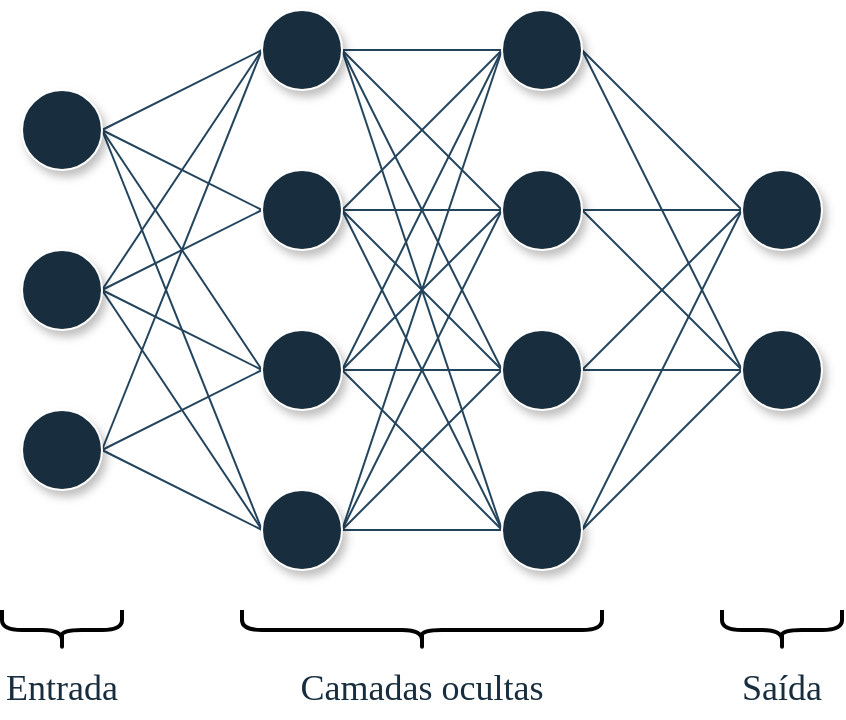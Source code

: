 <mxfile version="21.5.2" type="github">
  <diagram name="Página-1" id="GR-6QyHqNc_aG5ELljNl">
    <mxGraphModel dx="838" dy="455" grid="1" gridSize="10" guides="1" tooltips="1" connect="1" arrows="1" fold="1" page="1" pageScale="1" pageWidth="827" pageHeight="1169" math="0" shadow="0">
      <root>
        <mxCell id="0" />
        <mxCell id="1" parent="0" />
        <mxCell id="Skt8BN5GvcfKbnmdDmI5-18" style="rounded=0;orthogonalLoop=1;jettySize=auto;html=1;exitX=1;exitY=0.5;exitDx=0;exitDy=0;entryX=0;entryY=0.5;entryDx=0;entryDy=0;strokeColor=#23445D;endArrow=none;endFill=0;" parent="1" source="Skt8BN5GvcfKbnmdDmI5-1" target="Skt8BN5GvcfKbnmdDmI5-8" edge="1">
          <mxGeometry relative="1" as="geometry" />
        </mxCell>
        <mxCell id="Skt8BN5GvcfKbnmdDmI5-20" style="edgeStyle=none;rounded=0;orthogonalLoop=1;jettySize=auto;html=1;exitX=1;exitY=0.5;exitDx=0;exitDy=0;entryX=0;entryY=0.5;entryDx=0;entryDy=0;strokeColor=#23445D;endArrow=none;endFill=0;" parent="1" source="Skt8BN5GvcfKbnmdDmI5-1" target="Skt8BN5GvcfKbnmdDmI5-6" edge="1">
          <mxGeometry relative="1" as="geometry" />
        </mxCell>
        <mxCell id="Skt8BN5GvcfKbnmdDmI5-21" style="edgeStyle=none;rounded=0;orthogonalLoop=1;jettySize=auto;html=1;exitX=1;exitY=0.5;exitDx=0;exitDy=0;entryX=0;entryY=0.5;entryDx=0;entryDy=0;strokeColor=#23445D;endArrow=none;endFill=0;" parent="1" source="Skt8BN5GvcfKbnmdDmI5-1" target="Skt8BN5GvcfKbnmdDmI5-5" edge="1">
          <mxGeometry relative="1" as="geometry" />
        </mxCell>
        <mxCell id="Skt8BN5GvcfKbnmdDmI5-22" style="edgeStyle=none;rounded=0;orthogonalLoop=1;jettySize=auto;html=1;exitX=1;exitY=0.5;exitDx=0;exitDy=0;entryX=0;entryY=0.5;entryDx=0;entryDy=0;strokeColor=#23445D;endArrow=none;endFill=0;" parent="1" source="Skt8BN5GvcfKbnmdDmI5-1" target="Skt8BN5GvcfKbnmdDmI5-4" edge="1">
          <mxGeometry relative="1" as="geometry" />
        </mxCell>
        <mxCell id="Skt8BN5GvcfKbnmdDmI5-1" value="" style="ellipse;whiteSpace=wrap;html=1;aspect=fixed;labelBackgroundColor=none;fillColor=#182E3E;strokeColor=#FFFFFF;fontColor=#FFFFFF;shadow=1;" parent="1" vertex="1">
          <mxGeometry x="160" y="160" width="40" height="40" as="geometry" />
        </mxCell>
        <mxCell id="Skt8BN5GvcfKbnmdDmI5-23" style="edgeStyle=none;rounded=0;orthogonalLoop=1;jettySize=auto;html=1;exitX=1;exitY=0.5;exitDx=0;exitDy=0;strokeColor=#23445D;endArrow=none;endFill=0;" parent="1" source="Skt8BN5GvcfKbnmdDmI5-2" edge="1">
          <mxGeometry relative="1" as="geometry">
            <mxPoint x="280" y="140" as="targetPoint" />
          </mxGeometry>
        </mxCell>
        <mxCell id="Skt8BN5GvcfKbnmdDmI5-24" style="edgeStyle=none;rounded=0;orthogonalLoop=1;jettySize=auto;html=1;exitX=1;exitY=0.5;exitDx=0;exitDy=0;entryX=0;entryY=0.5;entryDx=0;entryDy=0;strokeColor=#23445D;endArrow=none;endFill=0;" parent="1" source="Skt8BN5GvcfKbnmdDmI5-2" target="Skt8BN5GvcfKbnmdDmI5-6" edge="1">
          <mxGeometry relative="1" as="geometry" />
        </mxCell>
        <mxCell id="Skt8BN5GvcfKbnmdDmI5-25" style="edgeStyle=none;rounded=0;orthogonalLoop=1;jettySize=auto;html=1;exitX=1;exitY=0.5;exitDx=0;exitDy=0;entryX=0;entryY=0.5;entryDx=0;entryDy=0;strokeColor=#23445D;endArrow=none;endFill=0;" parent="1" source="Skt8BN5GvcfKbnmdDmI5-2" target="Skt8BN5GvcfKbnmdDmI5-5" edge="1">
          <mxGeometry relative="1" as="geometry" />
        </mxCell>
        <mxCell id="Skt8BN5GvcfKbnmdDmI5-26" style="edgeStyle=none;rounded=0;orthogonalLoop=1;jettySize=auto;html=1;exitX=1;exitY=0.5;exitDx=0;exitDy=0;entryX=0;entryY=0.5;entryDx=0;entryDy=0;strokeColor=#23445D;endArrow=none;endFill=0;" parent="1" source="Skt8BN5GvcfKbnmdDmI5-2" target="Skt8BN5GvcfKbnmdDmI5-4" edge="1">
          <mxGeometry relative="1" as="geometry" />
        </mxCell>
        <mxCell id="Skt8BN5GvcfKbnmdDmI5-2" value="" style="ellipse;whiteSpace=wrap;html=1;aspect=fixed;labelBackgroundColor=none;fillColor=#182E3E;strokeColor=#FFFFFF;fontColor=#FFFFFF;shadow=1;" parent="1" vertex="1">
          <mxGeometry x="160" y="240" width="40" height="40" as="geometry" />
        </mxCell>
        <mxCell id="Skt8BN5GvcfKbnmdDmI5-27" style="edgeStyle=none;rounded=0;orthogonalLoop=1;jettySize=auto;html=1;exitX=1;exitY=0.5;exitDx=0;exitDy=0;entryX=0;entryY=0.5;entryDx=0;entryDy=0;strokeColor=#23445D;endArrow=none;endFill=0;" parent="1" source="Skt8BN5GvcfKbnmdDmI5-3" target="Skt8BN5GvcfKbnmdDmI5-8" edge="1">
          <mxGeometry relative="1" as="geometry" />
        </mxCell>
        <mxCell id="Skt8BN5GvcfKbnmdDmI5-28" style="edgeStyle=none;rounded=0;orthogonalLoop=1;jettySize=auto;html=1;exitX=1;exitY=0.5;exitDx=0;exitDy=0;entryX=0;entryY=0.5;entryDx=0;entryDy=0;strokeColor=#23445D;endArrow=none;endFill=0;" parent="1" source="Skt8BN5GvcfKbnmdDmI5-3" target="Skt8BN5GvcfKbnmdDmI5-5" edge="1">
          <mxGeometry relative="1" as="geometry" />
        </mxCell>
        <mxCell id="Skt8BN5GvcfKbnmdDmI5-29" style="edgeStyle=none;rounded=0;orthogonalLoop=1;jettySize=auto;html=1;exitX=1;exitY=0.5;exitDx=0;exitDy=0;entryX=0;entryY=0.5;entryDx=0;entryDy=0;strokeColor=#23445D;endArrow=none;endFill=0;" parent="1" source="Skt8BN5GvcfKbnmdDmI5-3" target="Skt8BN5GvcfKbnmdDmI5-4" edge="1">
          <mxGeometry relative="1" as="geometry" />
        </mxCell>
        <mxCell id="Skt8BN5GvcfKbnmdDmI5-3" value="" style="ellipse;whiteSpace=wrap;html=1;aspect=fixed;labelBackgroundColor=none;fillColor=#182E3E;strokeColor=#FFFFFF;fontColor=#FFFFFF;shadow=1;" parent="1" vertex="1">
          <mxGeometry x="160" y="320" width="40" height="40" as="geometry" />
        </mxCell>
        <mxCell id="Skt8BN5GvcfKbnmdDmI5-34" style="edgeStyle=none;rounded=0;orthogonalLoop=1;jettySize=auto;html=1;exitX=1;exitY=0.5;exitDx=0;exitDy=0;strokeColor=#23445D;endArrow=none;endFill=0;" parent="1" source="Skt8BN5GvcfKbnmdDmI5-4" edge="1">
          <mxGeometry relative="1" as="geometry">
            <mxPoint x="400" y="140" as="targetPoint" />
          </mxGeometry>
        </mxCell>
        <mxCell id="Skt8BN5GvcfKbnmdDmI5-38" style="edgeStyle=none;rounded=0;orthogonalLoop=1;jettySize=auto;html=1;exitX=1;exitY=0.5;exitDx=0;exitDy=0;strokeColor=#23445D;endArrow=none;endFill=0;" parent="1" source="Skt8BN5GvcfKbnmdDmI5-4" edge="1">
          <mxGeometry relative="1" as="geometry">
            <mxPoint x="400" y="220" as="targetPoint" />
          </mxGeometry>
        </mxCell>
        <mxCell id="Skt8BN5GvcfKbnmdDmI5-42" style="edgeStyle=none;rounded=0;orthogonalLoop=1;jettySize=auto;html=1;exitX=1;exitY=0.5;exitDx=0;exitDy=0;strokeColor=#23445D;endArrow=none;endFill=0;" parent="1" source="Skt8BN5GvcfKbnmdDmI5-4" edge="1">
          <mxGeometry relative="1" as="geometry">
            <mxPoint x="400" y="300" as="targetPoint" />
          </mxGeometry>
        </mxCell>
        <mxCell id="Skt8BN5GvcfKbnmdDmI5-46" style="edgeStyle=none;rounded=0;orthogonalLoop=1;jettySize=auto;html=1;exitX=1;exitY=0.5;exitDx=0;exitDy=0;strokeColor=#23445D;endArrow=none;endFill=0;" parent="1" source="Skt8BN5GvcfKbnmdDmI5-4" edge="1">
          <mxGeometry relative="1" as="geometry">
            <mxPoint x="400" y="380" as="targetPoint" />
          </mxGeometry>
        </mxCell>
        <mxCell id="Skt8BN5GvcfKbnmdDmI5-4" value="" style="ellipse;whiteSpace=wrap;html=1;aspect=fixed;labelBackgroundColor=none;fillColor=#182E3E;strokeColor=#FFFFFF;fontColor=#FFFFFF;shadow=1;" parent="1" vertex="1">
          <mxGeometry x="280" y="360" width="40" height="40" as="geometry" />
        </mxCell>
        <mxCell id="Skt8BN5GvcfKbnmdDmI5-33" style="edgeStyle=none;rounded=0;orthogonalLoop=1;jettySize=auto;html=1;exitX=1;exitY=0.5;exitDx=0;exitDy=0;strokeColor=#23445D;entryX=0;entryY=0.5;entryDx=0;entryDy=0;endArrow=none;endFill=0;" parent="1" source="Skt8BN5GvcfKbnmdDmI5-5" target="Skt8BN5GvcfKbnmdDmI5-13" edge="1">
          <mxGeometry relative="1" as="geometry">
            <mxPoint x="400" y="150" as="targetPoint" />
          </mxGeometry>
        </mxCell>
        <mxCell id="Skt8BN5GvcfKbnmdDmI5-37" style="edgeStyle=none;rounded=0;orthogonalLoop=1;jettySize=auto;html=1;exitX=1;exitY=0.5;exitDx=0;exitDy=0;strokeColor=#23445D;endArrow=none;endFill=0;" parent="1" source="Skt8BN5GvcfKbnmdDmI5-5" edge="1">
          <mxGeometry relative="1" as="geometry">
            <mxPoint x="400" y="220" as="targetPoint" />
          </mxGeometry>
        </mxCell>
        <mxCell id="Skt8BN5GvcfKbnmdDmI5-41" style="edgeStyle=none;rounded=0;orthogonalLoop=1;jettySize=auto;html=1;exitX=1;exitY=0.5;exitDx=0;exitDy=0;strokeColor=#23445D;endArrow=none;endFill=0;" parent="1" source="Skt8BN5GvcfKbnmdDmI5-5" edge="1">
          <mxGeometry relative="1" as="geometry">
            <mxPoint x="400" y="300" as="targetPoint" />
          </mxGeometry>
        </mxCell>
        <mxCell id="Skt8BN5GvcfKbnmdDmI5-45" style="edgeStyle=none;rounded=0;orthogonalLoop=1;jettySize=auto;html=1;exitX=1;exitY=0.5;exitDx=0;exitDy=0;strokeColor=#23445D;endArrow=none;endFill=0;" parent="1" source="Skt8BN5GvcfKbnmdDmI5-5" edge="1">
          <mxGeometry relative="1" as="geometry">
            <mxPoint x="400" y="380" as="targetPoint" />
          </mxGeometry>
        </mxCell>
        <mxCell id="Skt8BN5GvcfKbnmdDmI5-5" value="" style="ellipse;whiteSpace=wrap;html=1;aspect=fixed;labelBackgroundColor=none;fillColor=#182E3E;strokeColor=#FFFFFF;fontColor=#FFFFFF;shadow=1;" parent="1" vertex="1">
          <mxGeometry x="280" y="280" width="40" height="40" as="geometry" />
        </mxCell>
        <mxCell id="Skt8BN5GvcfKbnmdDmI5-32" style="edgeStyle=none;rounded=0;orthogonalLoop=1;jettySize=auto;html=1;exitX=1;exitY=0.5;exitDx=0;exitDy=0;entryX=0;entryY=0.5;entryDx=0;entryDy=0;strokeColor=#23445D;endArrow=none;endFill=0;" parent="1" source="Skt8BN5GvcfKbnmdDmI5-6" target="Skt8BN5GvcfKbnmdDmI5-13" edge="1">
          <mxGeometry relative="1" as="geometry" />
        </mxCell>
        <mxCell id="Skt8BN5GvcfKbnmdDmI5-36" style="edgeStyle=none;rounded=0;orthogonalLoop=1;jettySize=auto;html=1;exitX=1;exitY=0.5;exitDx=0;exitDy=0;entryX=0;entryY=0.5;entryDx=0;entryDy=0;strokeColor=#23445D;endArrow=none;endFill=0;" parent="1" source="Skt8BN5GvcfKbnmdDmI5-6" target="Skt8BN5GvcfKbnmdDmI5-12" edge="1">
          <mxGeometry relative="1" as="geometry" />
        </mxCell>
        <mxCell id="Skt8BN5GvcfKbnmdDmI5-40" style="edgeStyle=none;rounded=0;orthogonalLoop=1;jettySize=auto;html=1;exitX=1;exitY=0.5;exitDx=0;exitDy=0;strokeColor=#23445D;endArrow=none;endFill=0;" parent="1" source="Skt8BN5GvcfKbnmdDmI5-6" edge="1">
          <mxGeometry relative="1" as="geometry">
            <mxPoint x="400" y="300" as="targetPoint" />
          </mxGeometry>
        </mxCell>
        <mxCell id="Skt8BN5GvcfKbnmdDmI5-44" style="edgeStyle=none;rounded=0;orthogonalLoop=1;jettySize=auto;html=1;exitX=1;exitY=0.5;exitDx=0;exitDy=0;strokeColor=#23445D;endArrow=none;endFill=0;" parent="1" source="Skt8BN5GvcfKbnmdDmI5-6" edge="1">
          <mxGeometry relative="1" as="geometry">
            <mxPoint x="400" y="380" as="targetPoint" />
          </mxGeometry>
        </mxCell>
        <mxCell id="Skt8BN5GvcfKbnmdDmI5-6" value="" style="ellipse;whiteSpace=wrap;html=1;aspect=fixed;labelBackgroundColor=none;fillColor=#182E3E;strokeColor=#FFFFFF;fontColor=#FFFFFF;shadow=1;" parent="1" vertex="1">
          <mxGeometry x="280" y="200" width="40" height="40" as="geometry" />
        </mxCell>
        <mxCell id="Skt8BN5GvcfKbnmdDmI5-30" style="edgeStyle=none;rounded=0;orthogonalLoop=1;jettySize=auto;html=1;exitX=1;exitY=0.5;exitDx=0;exitDy=0;entryX=0;entryY=0.5;entryDx=0;entryDy=0;strokeColor=#23445D;endArrow=none;endFill=0;" parent="1" source="Skt8BN5GvcfKbnmdDmI5-8" target="Skt8BN5GvcfKbnmdDmI5-13" edge="1">
          <mxGeometry relative="1" as="geometry" />
        </mxCell>
        <mxCell id="Skt8BN5GvcfKbnmdDmI5-31" style="edgeStyle=none;rounded=0;orthogonalLoop=1;jettySize=auto;html=1;exitX=1;exitY=0.5;exitDx=0;exitDy=0;entryX=0;entryY=0.5;entryDx=0;entryDy=0;strokeColor=#23445D;endArrow=none;endFill=0;" parent="1" source="Skt8BN5GvcfKbnmdDmI5-8" target="Skt8BN5GvcfKbnmdDmI5-12" edge="1">
          <mxGeometry relative="1" as="geometry" />
        </mxCell>
        <mxCell id="Skt8BN5GvcfKbnmdDmI5-39" style="edgeStyle=none;rounded=0;orthogonalLoop=1;jettySize=auto;html=1;exitX=1;exitY=0.5;exitDx=0;exitDy=0;entryX=0;entryY=0.5;entryDx=0;entryDy=0;strokeColor=#23445D;endArrow=none;endFill=0;" parent="1" source="Skt8BN5GvcfKbnmdDmI5-8" target="Skt8BN5GvcfKbnmdDmI5-11" edge="1">
          <mxGeometry relative="1" as="geometry" />
        </mxCell>
        <mxCell id="Skt8BN5GvcfKbnmdDmI5-43" style="edgeStyle=none;rounded=0;orthogonalLoop=1;jettySize=auto;html=1;exitX=1;exitY=0.5;exitDx=0;exitDy=0;entryX=0;entryY=0.5;entryDx=0;entryDy=0;strokeColor=#23445D;endArrow=none;endFill=0;" parent="1" source="Skt8BN5GvcfKbnmdDmI5-8" target="Skt8BN5GvcfKbnmdDmI5-10" edge="1">
          <mxGeometry relative="1" as="geometry" />
        </mxCell>
        <mxCell id="Skt8BN5GvcfKbnmdDmI5-8" value="" style="ellipse;whiteSpace=wrap;html=1;aspect=fixed;labelBackgroundColor=none;fillColor=#182E3E;strokeColor=#FFFFFF;fontColor=#FFFFFF;shadow=1;" parent="1" vertex="1">
          <mxGeometry x="280" y="120" width="40" height="40" as="geometry" />
        </mxCell>
        <mxCell id="Skt8BN5GvcfKbnmdDmI5-50" style="edgeStyle=none;rounded=0;orthogonalLoop=1;jettySize=auto;html=1;exitX=1;exitY=0.5;exitDx=0;exitDy=0;strokeColor=#23445D;endArrow=none;endFill=0;" parent="1" source="Skt8BN5GvcfKbnmdDmI5-10" edge="1">
          <mxGeometry relative="1" as="geometry">
            <mxPoint x="520" y="220" as="targetPoint" />
          </mxGeometry>
        </mxCell>
        <mxCell id="Skt8BN5GvcfKbnmdDmI5-54" style="edgeStyle=none;rounded=0;orthogonalLoop=1;jettySize=auto;html=1;exitX=1;exitY=0.5;exitDx=0;exitDy=0;strokeColor=#23445D;endArrow=none;endFill=0;" parent="1" source="Skt8BN5GvcfKbnmdDmI5-10" edge="1">
          <mxGeometry relative="1" as="geometry">
            <mxPoint x="520" y="300" as="targetPoint" />
          </mxGeometry>
        </mxCell>
        <mxCell id="Skt8BN5GvcfKbnmdDmI5-10" value="" style="ellipse;whiteSpace=wrap;html=1;aspect=fixed;labelBackgroundColor=none;fillColor=#182E3E;strokeColor=#FFFFFF;fontColor=#FFFFFF;shadow=1;" parent="1" vertex="1">
          <mxGeometry x="400" y="360" width="40" height="40" as="geometry" />
        </mxCell>
        <mxCell id="Skt8BN5GvcfKbnmdDmI5-49" style="edgeStyle=none;rounded=0;orthogonalLoop=1;jettySize=auto;html=1;exitX=1;exitY=0.5;exitDx=0;exitDy=0;entryX=0;entryY=0.5;entryDx=0;entryDy=0;strokeColor=#23445D;endArrow=none;endFill=0;" parent="1" source="Skt8BN5GvcfKbnmdDmI5-11" target="Skt8BN5GvcfKbnmdDmI5-14" edge="1">
          <mxGeometry relative="1" as="geometry" />
        </mxCell>
        <mxCell id="Skt8BN5GvcfKbnmdDmI5-53" style="edgeStyle=none;rounded=0;orthogonalLoop=1;jettySize=auto;html=1;exitX=1;exitY=0.5;exitDx=0;exitDy=0;strokeColor=#23445D;endArrow=none;endFill=0;" parent="1" source="Skt8BN5GvcfKbnmdDmI5-11" edge="1">
          <mxGeometry relative="1" as="geometry">
            <mxPoint x="520" y="300" as="targetPoint" />
          </mxGeometry>
        </mxCell>
        <mxCell id="Skt8BN5GvcfKbnmdDmI5-11" value="" style="ellipse;whiteSpace=wrap;html=1;aspect=fixed;labelBackgroundColor=none;fillColor=#182E3E;strokeColor=#FFFFFF;fontColor=#FFFFFF;shadow=1;" parent="1" vertex="1">
          <mxGeometry x="400" y="280" width="40" height="40" as="geometry" />
        </mxCell>
        <mxCell id="Skt8BN5GvcfKbnmdDmI5-48" style="edgeStyle=none;rounded=0;orthogonalLoop=1;jettySize=auto;html=1;exitX=1;exitY=0.5;exitDx=0;exitDy=0;strokeColor=#23445D;endArrow=none;endFill=0;" parent="1" source="Skt8BN5GvcfKbnmdDmI5-12" edge="1">
          <mxGeometry relative="1" as="geometry">
            <mxPoint x="520" y="220" as="targetPoint" />
          </mxGeometry>
        </mxCell>
        <mxCell id="Skt8BN5GvcfKbnmdDmI5-52" style="edgeStyle=none;rounded=0;orthogonalLoop=1;jettySize=auto;html=1;exitX=1;exitY=0.5;exitDx=0;exitDy=0;strokeColor=#23445D;endArrow=none;endFill=0;" parent="1" source="Skt8BN5GvcfKbnmdDmI5-12" edge="1">
          <mxGeometry relative="1" as="geometry">
            <mxPoint x="520" y="300" as="targetPoint" />
          </mxGeometry>
        </mxCell>
        <mxCell id="Skt8BN5GvcfKbnmdDmI5-12" value="" style="ellipse;whiteSpace=wrap;html=1;aspect=fixed;labelBackgroundColor=none;fillColor=#182E3E;strokeColor=#FFFFFF;fontColor=#FFFFFF;shadow=1;" parent="1" vertex="1">
          <mxGeometry x="400" y="200" width="40" height="40" as="geometry" />
        </mxCell>
        <mxCell id="Skt8BN5GvcfKbnmdDmI5-47" style="edgeStyle=none;rounded=0;orthogonalLoop=1;jettySize=auto;html=1;exitX=1;exitY=0.5;exitDx=0;exitDy=0;entryX=0;entryY=0.5;entryDx=0;entryDy=0;strokeColor=#23445D;endArrow=none;endFill=0;" parent="1" source="Skt8BN5GvcfKbnmdDmI5-13" target="Skt8BN5GvcfKbnmdDmI5-14" edge="1">
          <mxGeometry relative="1" as="geometry" />
        </mxCell>
        <mxCell id="Skt8BN5GvcfKbnmdDmI5-51" style="edgeStyle=none;rounded=0;orthogonalLoop=1;jettySize=auto;html=1;exitX=1;exitY=0.5;exitDx=0;exitDy=0;entryX=0;entryY=0.5;entryDx=0;entryDy=0;strokeColor=#23445D;endArrow=none;endFill=0;" parent="1" source="Skt8BN5GvcfKbnmdDmI5-13" target="Skt8BN5GvcfKbnmdDmI5-15" edge="1">
          <mxGeometry relative="1" as="geometry" />
        </mxCell>
        <mxCell id="Skt8BN5GvcfKbnmdDmI5-13" value="" style="ellipse;whiteSpace=wrap;html=1;aspect=fixed;labelBackgroundColor=none;fillColor=#182E3E;strokeColor=#FFFFFF;fontColor=#FFFFFF;shadow=1;" parent="1" vertex="1">
          <mxGeometry x="400" y="120" width="40" height="40" as="geometry" />
        </mxCell>
        <mxCell id="Skt8BN5GvcfKbnmdDmI5-14" value="" style="ellipse;whiteSpace=wrap;html=1;aspect=fixed;labelBackgroundColor=none;fillColor=#182E3E;strokeColor=#FFFFFF;fontColor=#FFFFFF;shadow=1;" parent="1" vertex="1">
          <mxGeometry x="520" y="200" width="40" height="40" as="geometry" />
        </mxCell>
        <mxCell id="Skt8BN5GvcfKbnmdDmI5-15" value="" style="ellipse;whiteSpace=wrap;html=1;aspect=fixed;labelBackgroundColor=none;fillColor=#182E3E;strokeColor=#FFFFFF;fontColor=#FFFFFF;shadow=1;" parent="1" vertex="1">
          <mxGeometry x="520" y="280" width="40" height="40" as="geometry" />
        </mxCell>
        <mxCell id="Skt8BN5GvcfKbnmdDmI5-71" value="Entrada" style="text;html=1;strokeColor=none;fillColor=none;align=center;verticalAlign=middle;whiteSpace=wrap;rounded=0;fontColor=#182e3e;fontFamily=Lucida Console;fontSize=18;" parent="1" vertex="1">
          <mxGeometry x="150" y="444" width="60" height="30" as="geometry" />
        </mxCell>
        <mxCell id="Skt8BN5GvcfKbnmdDmI5-72" value="Camadas ocultas" style="text;html=1;strokeColor=none;fillColor=none;align=center;verticalAlign=middle;whiteSpace=wrap;rounded=0;fontColor=#182e3e;fontFamily=Lucida Console;fontSize=18;" parent="1" vertex="1">
          <mxGeometry x="260" y="444" width="200" height="30" as="geometry" />
        </mxCell>
        <mxCell id="Skt8BN5GvcfKbnmdDmI5-73" value="Saída" style="text;html=1;strokeColor=none;fillColor=none;align=center;verticalAlign=middle;whiteSpace=wrap;rounded=0;fontColor=#182e3e;fontFamily=Lucida Console;fontSize=18;" parent="1" vertex="1">
          <mxGeometry x="510" y="444" width="60" height="30" as="geometry" />
        </mxCell>
        <mxCell id="Skt8BN5GvcfKbnmdDmI5-75" value="" style="shape=curlyBracket;whiteSpace=wrap;html=1;rounded=1;labelPosition=left;verticalLabelPosition=middle;align=right;verticalAlign=middle;strokeColor=default;fontColor=#FFFFFF;fillColor=none;strokeWidth=2;rotation=-90;" parent="1" vertex="1">
          <mxGeometry x="170" y="400" width="20" height="60" as="geometry" />
        </mxCell>
        <mxCell id="Skt8BN5GvcfKbnmdDmI5-76" value="" style="shape=curlyBracket;whiteSpace=wrap;html=1;rounded=1;labelPosition=left;verticalLabelPosition=middle;align=right;verticalAlign=middle;strokeColor=default;fontColor=#FFFFFF;fillColor=none;strokeWidth=2;rotation=-90;" parent="1" vertex="1">
          <mxGeometry x="350" y="340" width="20" height="180" as="geometry" />
        </mxCell>
        <mxCell id="Skt8BN5GvcfKbnmdDmI5-77" value="" style="shape=curlyBracket;whiteSpace=wrap;html=1;rounded=1;labelPosition=left;verticalLabelPosition=middle;align=right;verticalAlign=middle;strokeColor=default;fontColor=#FFFFFF;fillColor=none;strokeWidth=2;rotation=-90;" parent="1" vertex="1">
          <mxGeometry x="530" y="400" width="20" height="60" as="geometry" />
        </mxCell>
      </root>
    </mxGraphModel>
  </diagram>
</mxfile>
